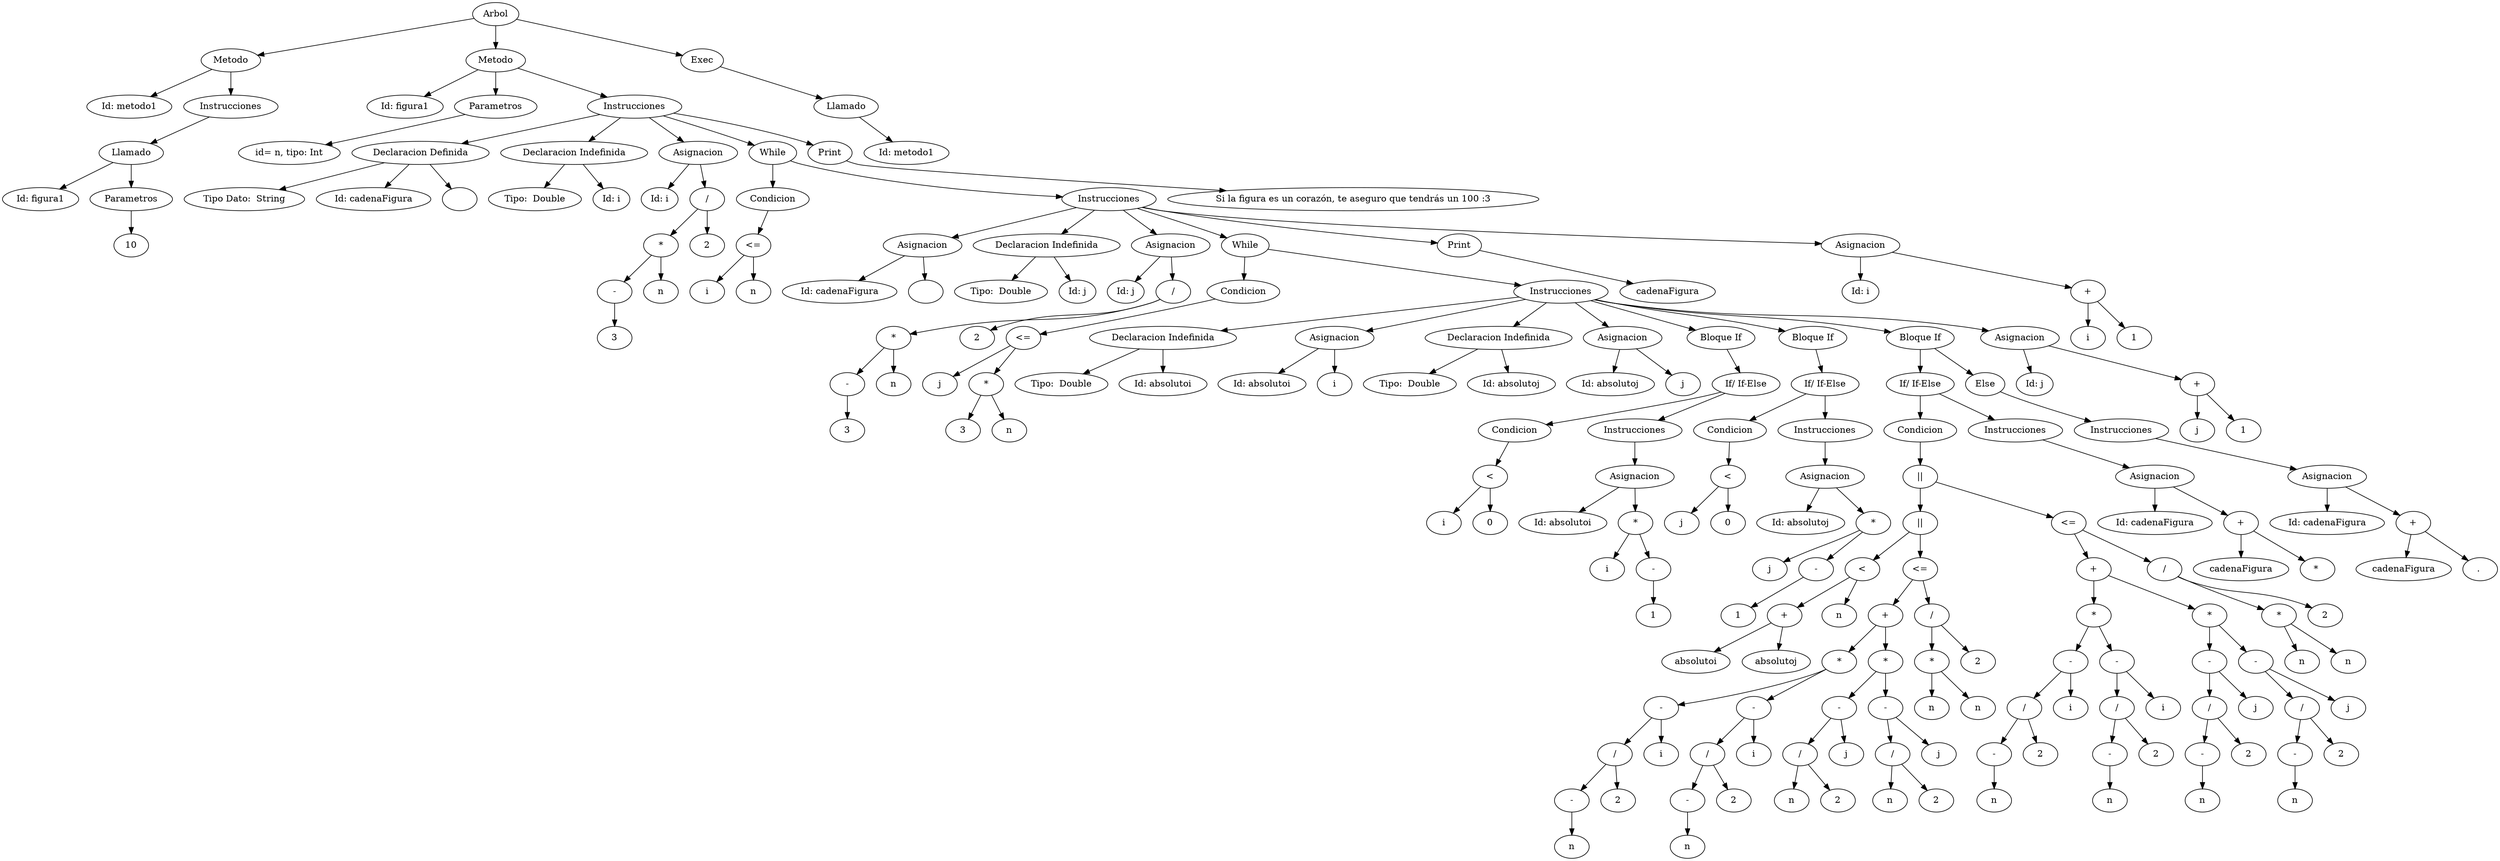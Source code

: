 digraph G{
rankdir=TB
Nodo0[label="Arbol"]
Nodo0->Nodo1;
Nodo1[label ="Metodo"]
Nodo2[label ="Id: metodo1"]
Nodo1->Nodo2;
Nodo3[label ="Instrucciones"]
Nodo1->Nodo3;
Nodo3->Nodo4;
Nodo4[label ="Llamado"]
Nodo5[label ="Id: figura1"]
Nodo4->Nodo5;
Nodo6[label ="Parametros"]
Nodo4->Nodo6;
Nodo6->Nodo7;
Nodo7[label ="10"]
Nodo0->Nodo9;
Nodo9[label ="Metodo"]
Nodo10[label ="Id: figura1"]
Nodo9->Nodo10;
Nodo11[label ="Parametros"]
Nodo9->Nodo11;
Nodo12[label ="id= n, tipo: Int"]
Nodo11->Nodo12;
Nodo13[label ="Instrucciones"]
Nodo9->Nodo13;
Nodo13->Nodo14;
Nodo14[label ="Declaracion Definida"]
Nodo15[label ="Tipo Dato:  String"]
Nodo14->Nodo15;
Nodo16[label ="Id: cadenaFigura"]
Nodo14->Nodo16;
Nodo14->Nodo17;
Nodo17[label =""]
Nodo13->Nodo18;
Nodo18[label ="Declaracion Indefinida"]
Nodo19[label ="Tipo:  Double"]
Nodo18->Nodo19;
Nodo20[label ="Id: i"]
Nodo18->Nodo20;
Nodo13->Nodo21;
Nodo21[label ="Asignacion"]
Nodo22[label ="Id: i"]
Nodo21->Nodo22;
Nodo21->Nodo23;
Nodo23[label ="/"]
Nodo23->Nodo24;
Nodo24[label ="*"]
Nodo24->Nodo25;
Nodo25[label ="-"]
Nodo25->Nodo26;
Nodo26[label ="3"]
Nodo24->Nodo27;
Nodo27[label ="n"]
Nodo23->Nodo28;
Nodo28[label ="2"]
Nodo13->Nodo29;
Nodo29[label ="While"]
Nodo30[label ="Condicion"]
Nodo29->Nodo30;
Nodo30->Nodo31;
Nodo31[label ="<="]
Nodo31->Nodo32;
Nodo32[label ="i"]
Nodo31->Nodo33;
Nodo33[label ="n"]
Nodo34[label ="Instrucciones"]
Nodo29->Nodo34;
Nodo34->Nodo35;
Nodo35[label ="Asignacion"]
Nodo36[label ="Id: cadenaFigura"]
Nodo35->Nodo36;
Nodo35->Nodo37;
Nodo37[label =""]
Nodo34->Nodo38;
Nodo38[label ="Declaracion Indefinida"]
Nodo39[label ="Tipo:  Double"]
Nodo38->Nodo39;
Nodo40[label ="Id: j"]
Nodo38->Nodo40;
Nodo34->Nodo41;
Nodo41[label ="Asignacion"]
Nodo42[label ="Id: j"]
Nodo41->Nodo42;
Nodo41->Nodo43;
Nodo43[label ="/"]
Nodo43->Nodo44;
Nodo44[label ="*"]
Nodo44->Nodo45;
Nodo45[label ="-"]
Nodo45->Nodo46;
Nodo46[label ="3"]
Nodo44->Nodo47;
Nodo47[label ="n"]
Nodo43->Nodo48;
Nodo48[label ="2"]
Nodo34->Nodo49;
Nodo49[label ="While"]
Nodo50[label ="Condicion"]
Nodo49->Nodo50;
Nodo50->Nodo51;
Nodo51[label ="<="]
Nodo51->Nodo52;
Nodo52[label ="j"]
Nodo51->Nodo53;
Nodo53[label ="*"]
Nodo53->Nodo54;
Nodo54[label ="3"]
Nodo53->Nodo55;
Nodo55[label ="n"]
Nodo56[label ="Instrucciones"]
Nodo49->Nodo56;
Nodo56->Nodo57;
Nodo57[label ="Declaracion Indefinida"]
Nodo58[label ="Tipo:  Double"]
Nodo57->Nodo58;
Nodo59[label ="Id: absolutoi"]
Nodo57->Nodo59;
Nodo56->Nodo60;
Nodo60[label ="Asignacion"]
Nodo61[label ="Id: absolutoi"]
Nodo60->Nodo61;
Nodo60->Nodo62;
Nodo62[label ="i"]
Nodo56->Nodo63;
Nodo63[label ="Declaracion Indefinida"]
Nodo64[label ="Tipo:  Double"]
Nodo63->Nodo64;
Nodo65[label ="Id: absolutoj"]
Nodo63->Nodo65;
Nodo56->Nodo66;
Nodo66[label ="Asignacion"]
Nodo67[label ="Id: absolutoj"]
Nodo66->Nodo67;
Nodo66->Nodo68;
Nodo68[label ="j"]
Nodo56->Nodo69;
Nodo69[label ="Bloque If"]
Nodo70[label ="If/ If-Else"]
Nodo69->Nodo70;
Nodo71[label ="Condicion"]Nodo70->Nodo71;
Nodo71->Nodo72;
Nodo72[label ="<"]
Nodo72->Nodo73;
Nodo73[label ="i"]
Nodo72->Nodo74;
Nodo74[label ="0"]
Nodo75[label ="Instrucciones"]
Nodo70->Nodo75;
Nodo75->Nodo76;
Nodo76[label ="Asignacion"]
Nodo77[label ="Id: absolutoi"]
Nodo76->Nodo77;
Nodo76->Nodo78;
Nodo78[label ="*"]
Nodo78->Nodo79;
Nodo79[label ="i"]
Nodo78->Nodo80;
Nodo80[label ="-"]
Nodo80->Nodo81;
Nodo81[label ="1"]
Nodo56->Nodo82;
Nodo82[label ="Bloque If"]
Nodo83[label ="If/ If-Else"]
Nodo82->Nodo83;
Nodo84[label ="Condicion"]Nodo83->Nodo84;
Nodo84->Nodo85;
Nodo85[label ="<"]
Nodo85->Nodo86;
Nodo86[label ="j"]
Nodo85->Nodo87;
Nodo87[label ="0"]
Nodo88[label ="Instrucciones"]
Nodo83->Nodo88;
Nodo88->Nodo89;
Nodo89[label ="Asignacion"]
Nodo90[label ="Id: absolutoj"]
Nodo89->Nodo90;
Nodo89->Nodo91;
Nodo91[label ="*"]
Nodo91->Nodo92;
Nodo92[label ="j"]
Nodo91->Nodo93;
Nodo93[label ="-"]
Nodo93->Nodo94;
Nodo94[label ="1"]
Nodo56->Nodo95;
Nodo95[label ="Bloque If"]
Nodo96[label ="If/ If-Else"]
Nodo95->Nodo96;
Nodo97[label ="Condicion"]Nodo96->Nodo97;
Nodo97->Nodo98;
Nodo98[label ="||"]
Nodo98->Nodo99;
Nodo99[label ="||"]
Nodo99->Nodo100;
Nodo100[label ="<"]
Nodo100->Nodo101;
Nodo101[label ="+"]
Nodo101->Nodo102;
Nodo102[label ="absolutoi"]
Nodo101->Nodo103;
Nodo103[label ="absolutoj"]
Nodo100->Nodo104;
Nodo104[label ="n"]
Nodo99->Nodo105;
Nodo105[label ="<="]
Nodo105->Nodo106;
Nodo106[label ="+"]
Nodo106->Nodo107;
Nodo107[label ="*"]
Nodo107->Nodo108;
Nodo108[label ="-"]
Nodo108->Nodo109;
Nodo109[label ="/"]
Nodo109->Nodo110;
Nodo110[label ="-"]
Nodo110->Nodo111;
Nodo111[label ="n"]
Nodo109->Nodo112;
Nodo112[label ="2"]
Nodo108->Nodo113;
Nodo113[label ="i"]
Nodo107->Nodo114;
Nodo114[label ="-"]
Nodo114->Nodo115;
Nodo115[label ="/"]
Nodo115->Nodo116;
Nodo116[label ="-"]
Nodo116->Nodo117;
Nodo117[label ="n"]
Nodo115->Nodo118;
Nodo118[label ="2"]
Nodo114->Nodo119;
Nodo119[label ="i"]
Nodo106->Nodo120;
Nodo120[label ="*"]
Nodo120->Nodo121;
Nodo121[label ="-"]
Nodo121->Nodo122;
Nodo122[label ="/"]
Nodo122->Nodo123;
Nodo123[label ="n"]
Nodo122->Nodo124;
Nodo124[label ="2"]
Nodo121->Nodo125;
Nodo125[label ="j"]
Nodo120->Nodo126;
Nodo126[label ="-"]
Nodo126->Nodo127;
Nodo127[label ="/"]
Nodo127->Nodo128;
Nodo128[label ="n"]
Nodo127->Nodo129;
Nodo129[label ="2"]
Nodo126->Nodo130;
Nodo130[label ="j"]
Nodo105->Nodo131;
Nodo131[label ="/"]
Nodo131->Nodo132;
Nodo132[label ="*"]
Nodo132->Nodo133;
Nodo133[label ="n"]
Nodo132->Nodo134;
Nodo134[label ="n"]
Nodo131->Nodo135;
Nodo135[label ="2"]
Nodo98->Nodo136;
Nodo136[label ="<="]
Nodo136->Nodo137;
Nodo137[label ="+"]
Nodo137->Nodo138;
Nodo138[label ="*"]
Nodo138->Nodo139;
Nodo139[label ="-"]
Nodo139->Nodo140;
Nodo140[label ="/"]
Nodo140->Nodo141;
Nodo141[label ="-"]
Nodo141->Nodo142;
Nodo142[label ="n"]
Nodo140->Nodo143;
Nodo143[label ="2"]
Nodo139->Nodo144;
Nodo144[label ="i"]
Nodo138->Nodo145;
Nodo145[label ="-"]
Nodo145->Nodo146;
Nodo146[label ="/"]
Nodo146->Nodo147;
Nodo147[label ="-"]
Nodo147->Nodo148;
Nodo148[label ="n"]
Nodo146->Nodo149;
Nodo149[label ="2"]
Nodo145->Nodo150;
Nodo150[label ="i"]
Nodo137->Nodo151;
Nodo151[label ="*"]
Nodo151->Nodo152;
Nodo152[label ="-"]
Nodo152->Nodo153;
Nodo153[label ="/"]
Nodo153->Nodo154;
Nodo154[label ="-"]
Nodo154->Nodo155;
Nodo155[label ="n"]
Nodo153->Nodo156;
Nodo156[label ="2"]
Nodo152->Nodo157;
Nodo157[label ="j"]
Nodo151->Nodo158;
Nodo158[label ="-"]
Nodo158->Nodo159;
Nodo159[label ="/"]
Nodo159->Nodo160;
Nodo160[label ="-"]
Nodo160->Nodo161;
Nodo161[label ="n"]
Nodo159->Nodo162;
Nodo162[label ="2"]
Nodo158->Nodo163;
Nodo163[label ="j"]
Nodo136->Nodo164;
Nodo164[label ="/"]
Nodo164->Nodo165;
Nodo165[label ="*"]
Nodo165->Nodo166;
Nodo166[label ="n"]
Nodo165->Nodo167;
Nodo167[label ="n"]
Nodo164->Nodo168;
Nodo168[label ="2"]
Nodo169[label ="Instrucciones"]
Nodo96->Nodo169;
Nodo169->Nodo170;
Nodo170[label ="Asignacion"]
Nodo171[label ="Id: cadenaFigura"]
Nodo170->Nodo171;
Nodo170->Nodo172;
Nodo172[label ="+"]
Nodo172->Nodo173;
Nodo173[label ="cadenaFigura"]
Nodo172->Nodo174;
Nodo174[label ="* "]
Nodo175[label ="Else"]
Nodo95->Nodo175;
Nodo176[label ="Instrucciones"]
Nodo175->Nodo176;
Nodo176->Nodo177;
Nodo177[label ="Asignacion"]
Nodo178[label ="Id: cadenaFigura"]
Nodo177->Nodo178;
Nodo177->Nodo179;
Nodo179[label ="+"]
Nodo179->Nodo180;
Nodo180[label ="cadenaFigura"]
Nodo179->Nodo181;
Nodo181[label =". "]
Nodo56->Nodo182;
Nodo182[label ="Asignacion"]
Nodo183[label ="Id: j"]
Nodo182->Nodo183;
Nodo182->Nodo184;
Nodo184[label ="+"]
Nodo184->Nodo185;
Nodo185[label ="j"]
Nodo184->Nodo186;
Nodo186[label ="1"]
Nodo34->Nodo187;
Nodo187[label ="Print"]
Nodo187->Nodo188;
Nodo188[label ="cadenaFigura"]
Nodo34->Nodo189;
Nodo189[label ="Asignacion"]
Nodo190[label ="Id: i"]
Nodo189->Nodo190;
Nodo189->Nodo191;
Nodo191[label ="+"]
Nodo191->Nodo192;
Nodo192[label ="i"]
Nodo191->Nodo193;
Nodo193[label ="1"]
Nodo13->Nodo194;
Nodo194[label ="Print"]
Nodo194->Nodo195;
Nodo195[label ="Si la figura es un corazón, te aseguro que tendrás un 100 :3"]
Nodo0->Nodo196;
Nodo196[label ="Exec"]
Nodo196->Nodo197;
Nodo197[label ="Llamado"]
Nodo198[label ="Id: metodo1"]
Nodo197->Nodo198;
}
